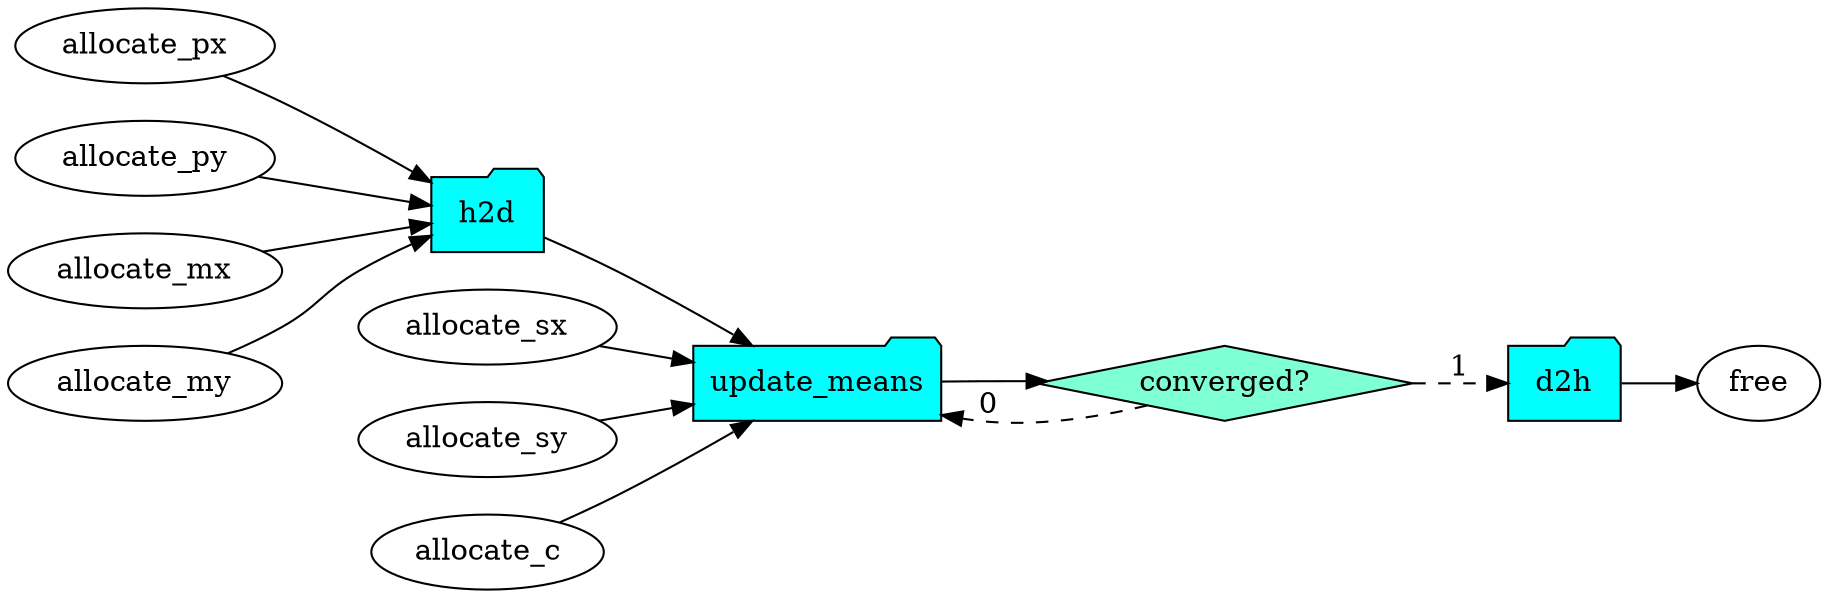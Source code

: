 digraph Taskflow {
rankdir="LR"
p0x562f9807bcc0[label="allocate_px" ];
p0x562f9807bcc0 -> p0x562f9807b550;
p0x562f9807bbb0[label="allocate_py" ];
p0x562f9807bbb0 -> p0x562f9807b550;
p0x562f9807baa0[label="allocate_mx" ];
p0x562f9807baa0 -> p0x562f9807b550;
p0x562f9807b990[label="allocate_my" ];
p0x562f9807b990 -> p0x562f9807b550;
p0x562f9807b880[label="allocate_sx" ];
p0x562f9807b880 -> p0x562f9807b440;
p0x562f9807b770[label="allocate_sy" ];
p0x562f9807b770 -> p0x562f9807b440;
p0x562f9807b660[label="allocate_c" ];
p0x562f9807b660 -> p0x562f9807b440;
p0x562f9807b550[label="h2d" shape=folder fillcolor=cyan style=filled];
p0x562f9807b550 -> p0x562f9807b440;
p0x562f9807b440[label="update_means" shape=folder fillcolor=cyan style=filled];
p0x562f9807b440 -> p0x562f9807b330;
p0x562f9807b330[label="converged?" shape=diamond color=black fillcolor=aquamarine style=filled];
p0x562f9807b330 -> p0x562f9807b440 [style=dashed label="0"];
p0x562f9807b330 -> p0x562f9807b220 [style=dashed label="1"];
p0x562f9807b220[label="d2h" shape=folder fillcolor=cyan style=filled];
p0x562f9807b220 -> p0x562f9807b110;
p0x562f9807b110[label="free" ];
}
